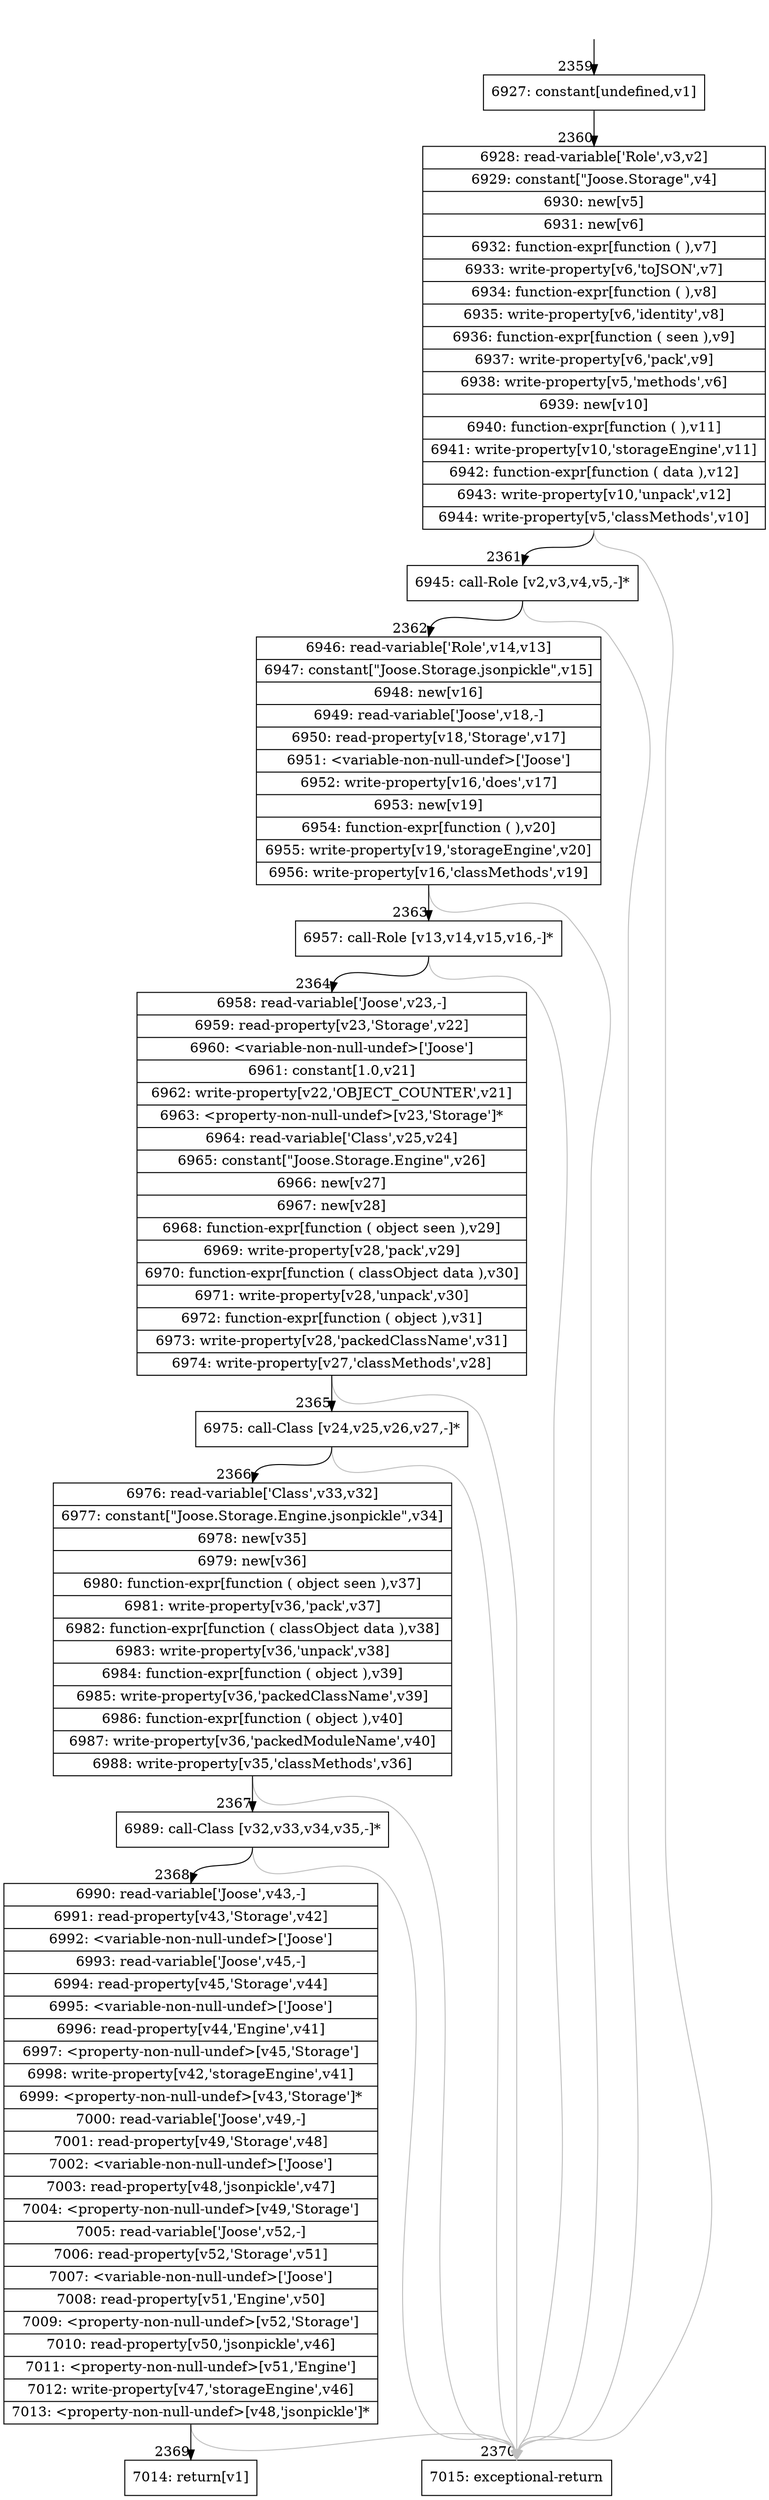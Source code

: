digraph {
rankdir="TD"
BB_entry242[shape=none,label=""];
BB_entry242 -> BB2359 [tailport=s, headport=n, headlabel="    2359"]
BB2359 [shape=record label="{6927: constant[undefined,v1]}" ] 
BB2359 -> BB2360 [tailport=s, headport=n, headlabel="      2360"]
BB2360 [shape=record label="{6928: read-variable['Role',v3,v2]|6929: constant[\"Joose.Storage\",v4]|6930: new[v5]|6931: new[v6]|6932: function-expr[function ( ),v7]|6933: write-property[v6,'toJSON',v7]|6934: function-expr[function ( ),v8]|6935: write-property[v6,'identity',v8]|6936: function-expr[function ( seen ),v9]|6937: write-property[v6,'pack',v9]|6938: write-property[v5,'methods',v6]|6939: new[v10]|6940: function-expr[function ( ),v11]|6941: write-property[v10,'storageEngine',v11]|6942: function-expr[function ( data ),v12]|6943: write-property[v10,'unpack',v12]|6944: write-property[v5,'classMethods',v10]}" ] 
BB2360 -> BB2361 [tailport=s, headport=n, headlabel="      2361"]
BB2360 -> BB2370 [tailport=s, headport=n, color=gray, headlabel="      2370"]
BB2361 [shape=record label="{6945: call-Role [v2,v3,v4,v5,-]*}" ] 
BB2361 -> BB2362 [tailport=s, headport=n, headlabel="      2362"]
BB2361 -> BB2370 [tailport=s, headport=n, color=gray]
BB2362 [shape=record label="{6946: read-variable['Role',v14,v13]|6947: constant[\"Joose.Storage.jsonpickle\",v15]|6948: new[v16]|6949: read-variable['Joose',v18,-]|6950: read-property[v18,'Storage',v17]|6951: \<variable-non-null-undef\>['Joose']|6952: write-property[v16,'does',v17]|6953: new[v19]|6954: function-expr[function ( ),v20]|6955: write-property[v19,'storageEngine',v20]|6956: write-property[v16,'classMethods',v19]}" ] 
BB2362 -> BB2363 [tailport=s, headport=n, headlabel="      2363"]
BB2362 -> BB2370 [tailport=s, headport=n, color=gray]
BB2363 [shape=record label="{6957: call-Role [v13,v14,v15,v16,-]*}" ] 
BB2363 -> BB2364 [tailport=s, headport=n, headlabel="      2364"]
BB2363 -> BB2370 [tailport=s, headport=n, color=gray]
BB2364 [shape=record label="{6958: read-variable['Joose',v23,-]|6959: read-property[v23,'Storage',v22]|6960: \<variable-non-null-undef\>['Joose']|6961: constant[1.0,v21]|6962: write-property[v22,'OBJECT_COUNTER',v21]|6963: \<property-non-null-undef\>[v23,'Storage']*|6964: read-variable['Class',v25,v24]|6965: constant[\"Joose.Storage.Engine\",v26]|6966: new[v27]|6967: new[v28]|6968: function-expr[function ( object seen ),v29]|6969: write-property[v28,'pack',v29]|6970: function-expr[function ( classObject data ),v30]|6971: write-property[v28,'unpack',v30]|6972: function-expr[function ( object ),v31]|6973: write-property[v28,'packedClassName',v31]|6974: write-property[v27,'classMethods',v28]}" ] 
BB2364 -> BB2365 [tailport=s, headport=n, headlabel="      2365"]
BB2364 -> BB2370 [tailport=s, headport=n, color=gray]
BB2365 [shape=record label="{6975: call-Class [v24,v25,v26,v27,-]*}" ] 
BB2365 -> BB2366 [tailport=s, headport=n, headlabel="      2366"]
BB2365 -> BB2370 [tailport=s, headport=n, color=gray]
BB2366 [shape=record label="{6976: read-variable['Class',v33,v32]|6977: constant[\"Joose.Storage.Engine.jsonpickle\",v34]|6978: new[v35]|6979: new[v36]|6980: function-expr[function ( object seen ),v37]|6981: write-property[v36,'pack',v37]|6982: function-expr[function ( classObject data ),v38]|6983: write-property[v36,'unpack',v38]|6984: function-expr[function ( object ),v39]|6985: write-property[v36,'packedClassName',v39]|6986: function-expr[function ( object ),v40]|6987: write-property[v36,'packedModuleName',v40]|6988: write-property[v35,'classMethods',v36]}" ] 
BB2366 -> BB2367 [tailport=s, headport=n, headlabel="      2367"]
BB2366 -> BB2370 [tailport=s, headport=n, color=gray]
BB2367 [shape=record label="{6989: call-Class [v32,v33,v34,v35,-]*}" ] 
BB2367 -> BB2368 [tailport=s, headport=n, headlabel="      2368"]
BB2367 -> BB2370 [tailport=s, headport=n, color=gray]
BB2368 [shape=record label="{6990: read-variable['Joose',v43,-]|6991: read-property[v43,'Storage',v42]|6992: \<variable-non-null-undef\>['Joose']|6993: read-variable['Joose',v45,-]|6994: read-property[v45,'Storage',v44]|6995: \<variable-non-null-undef\>['Joose']|6996: read-property[v44,'Engine',v41]|6997: \<property-non-null-undef\>[v45,'Storage']|6998: write-property[v42,'storageEngine',v41]|6999: \<property-non-null-undef\>[v43,'Storage']*|7000: read-variable['Joose',v49,-]|7001: read-property[v49,'Storage',v48]|7002: \<variable-non-null-undef\>['Joose']|7003: read-property[v48,'jsonpickle',v47]|7004: \<property-non-null-undef\>[v49,'Storage']|7005: read-variable['Joose',v52,-]|7006: read-property[v52,'Storage',v51]|7007: \<variable-non-null-undef\>['Joose']|7008: read-property[v51,'Engine',v50]|7009: \<property-non-null-undef\>[v52,'Storage']|7010: read-property[v50,'jsonpickle',v46]|7011: \<property-non-null-undef\>[v51,'Engine']|7012: write-property[v47,'storageEngine',v46]|7013: \<property-non-null-undef\>[v48,'jsonpickle']*}" ] 
BB2368 -> BB2369 [tailport=s, headport=n, headlabel="      2369"]
BB2368 -> BB2370 [tailport=s, headport=n, color=gray]
BB2369 [shape=record label="{7014: return[v1]}" ] 
BB2370 [shape=record label="{7015: exceptional-return}" ] 
//#$~ 2757
}
